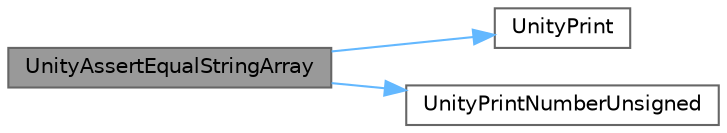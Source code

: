 digraph "UnityAssertEqualStringArray"
{
 // LATEX_PDF_SIZE
  bgcolor="transparent";
  edge [fontname=Helvetica,fontsize=10,labelfontname=Helvetica,labelfontsize=10];
  node [fontname=Helvetica,fontsize=10,shape=box,height=0.2,width=0.4];
  rankdir="LR";
  Node1 [label="UnityAssertEqualStringArray",height=0.2,width=0.4,color="gray40", fillcolor="grey60", style="filled", fontcolor="black",tooltip=" "];
  Node1 -> Node2 [color="steelblue1",style="solid"];
  Node2 [label="UnityPrint",height=0.2,width=0.4,color="grey40", fillcolor="white", style="filled",URL="$unity_8c.html#accff2eb4cfd0273e8ad62c37639d3e3c",tooltip=" "];
  Node1 -> Node3 [color="steelblue1",style="solid"];
  Node3 [label="UnityPrintNumberUnsigned",height=0.2,width=0.4,color="grey40", fillcolor="white", style="filled",URL="$unity_8c.html#a3ef388786e9a8e769d13af2601b592dc",tooltip=" "];
}
